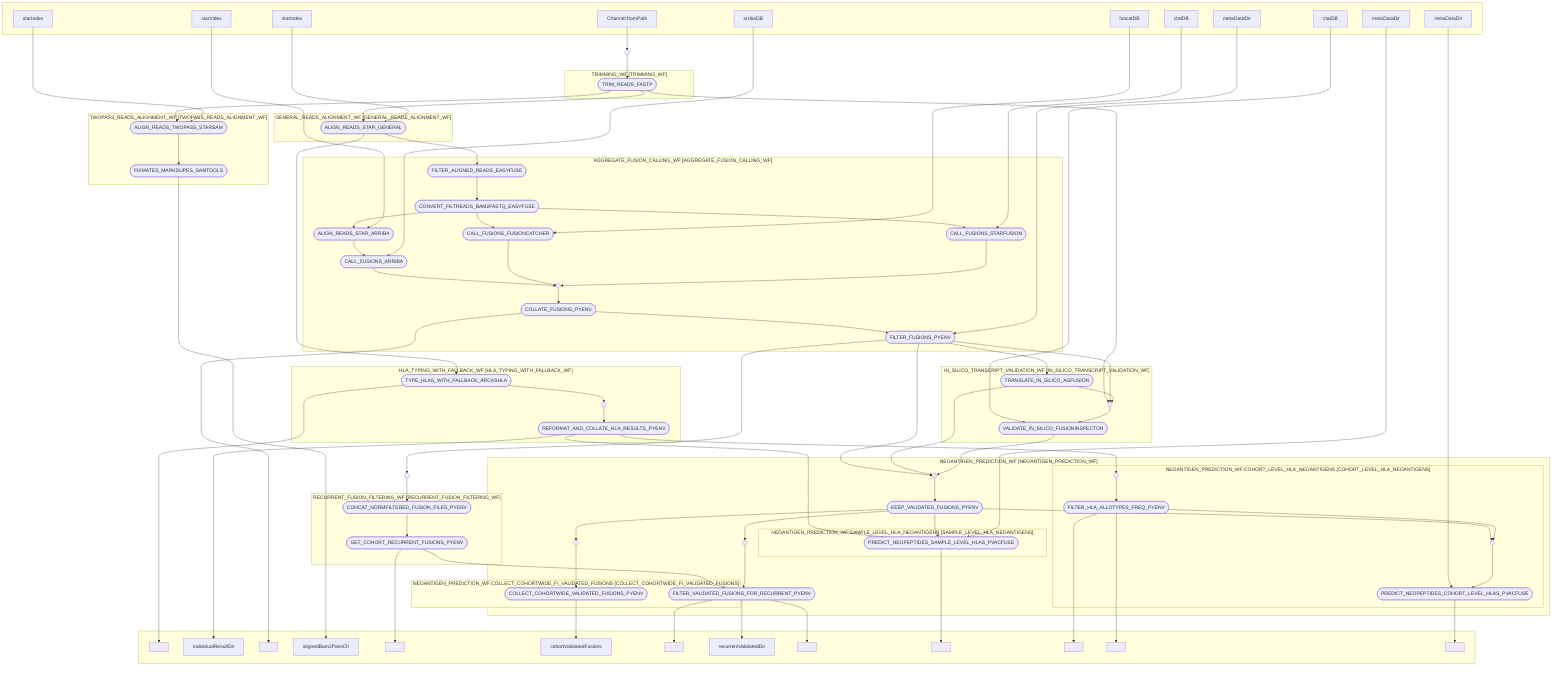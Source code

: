 flowchart TB
    subgraph " "
    v4["Channel.fromPath"]
    v16["starIndex"]
    v26["starIndex"]
    v28["arribaDB"]
    v30["fuscatDB"]
    v32["ctatDB"]
    v38["metaDataDir"]
    v40["starIndex"]
    v48["ctatDB"]
    v69["metaDataDir"]
    v80["metaDataDir"]
    end
    subgraph "TRIMMING_WF [TRIMMING_WF]"
    v15(["TRIM_READS_FASTP"])
    end
    subgraph "GENERAL_READS_ALIGNMENT_WF [GENERAL_READS_ALIGNMENT_WF]"
    v17(["ALIGN_READS_STAR_GENERAL"])
    end
    subgraph "HLA_TYPING_WITH_FALLBACK_WF [HLA_TYPING_WITH_FALLBACK_WF]"
    v18(["TYPE_HLAS_WITH_FALLBACK_ARCASHLA"])
    v22(["REFORMAT_AND_COLLATE_HLA_RESULTS_PYENV"])
    v20(( ))
    end
    subgraph " "
    v19[" "]
    v23["individualResultDir"]
    v37[" "]
    v43["alignedBam2PassCh"]
    v53[" "]
    v60["cohortValidatedFusions"]
    v64[" "]
    v65["recurrentValidatedDir"]
    v66[" "]
    v71[" "]
    v74[" "]
    v75[" "]
    v82[" "]
    end
    subgraph "AGGREGATE_FUSION_CALLING_WF [AGGREGATE_FUSION_CALLING_WF]"
    v24(["FILTER_ALIGNED_READS_EASYFUSE"])
    v25(["CONVERT_FILTREADS_BAM2FASTQ_EASYFUSE"])
    v27(["ALIGN_READS_STAR_ARRIBA"])
    v29(["CALL_FUSIONS_ARRIBA"])
    v31(["CALL_FUSIONS_FUSIONCATCHER"])
    v33(["CALL_FUSIONS_STARFUSION"])
    v36(["COLLATE_FUSIONS_PYENV"])
    v39(["FILTER_FUSIONS_PYENV"])
    v34(( ))
    end
    subgraph "TWOPASS_READS_ALIGNMENT_WF [TWOPASS_READS_ALIGNMENT_WF]"
    v41(["ALIGN_READS_TWOPASS_STARSAM"])
    v42(["FIXMATES_MARKDUPES_SAMTOOLS"])
    end
    subgraph "IN_SILICO_TRANSCRIPT_VALIDATION_WF [IN_SILICO_TRANSCRIPT_VALIDATION_WF]"
    v44(["TRANSLATE_IN_SILICO_AGFUSION"])
    v49(["VALIDATE_IN_SILICO_FUSIONINSPECTOR"])
    v45(( ))
    end
    subgraph "RECURRENT_FUSION_FILTERING_WF [RECURRENT_FUSION_FILTERING_WF]"
    v51(["CONCAT_NORMFILTERED_FUSION_FILES_PYENV"])
    v52(["GET_COHORT_RECURRENT_FUSIONS_PYENV"])
    end
    subgraph "NEOANTIGEN_PREDICTION_WF [NEOANTIGEN_PREDICTION_WF]"
    v57(["KEEP_VALIDATED_FUSIONS_PYENV"])
    subgraph "NEOANTIGEN_PREDICTION_WF:COLLECT_COHORTWIDE_FI_VALIDATED_FUSIONS [COLLECT_COHORTWIDE_FI_VALIDATED_FUSIONS]"
    v59(["COLLECT_COHORTWIDE_VALIDATED_FUSIONS_PYENV"])
    end
    v63(["FILTER_VALIDATED_FUSIONS_FOR_RECURRENT_PYENV"])
    subgraph "NEOANTIGEN_PREDICTION_WF:SAMPLE_LEVEL_HLA_NEOANTIGENS [SAMPLE_LEVEL_HLA_NEOANTIGENS]"
    v70(["PREDICT_NEOPEPTIDES_SAMPLE_LEVEL_HLAS_PVACFUSE"])
    end
    subgraph "NEOANTIGEN_PREDICTION_WF:COHORT_LEVEL_HLA_NEOANTIGENS [COHORT_LEVEL_HLA_NEOANTIGENS]"
    v73(["FILTER_HLA_ALLOTYPES_FREQ_PYENV"])
    v81(["PREDICT_NEOPEPTIDES_COHORT_LEVEL_HLAS_PVACFUSE"])
    v72(( ))
    v76(( ))
    end
    v54(( ))
    v58(( ))
    v61(( ))
    end
    v5(( ))
    v50(( ))
    v4 --> v5
    v5 --> v15
    v15 --> v17
    v15 --> v41
    v15 --> v45
    v16 --> v17
    v17 --> v18
    v17 --> v24
    v18 --> v19
    v18 --> v20
    v20 --> v22
    v22 --> v70
    v22 --> v23
    v22 --> v72
    v24 --> v25
    v25 --> v27
    v25 --> v31
    v25 --> v33
    v26 --> v27
    v27 --> v29
    v28 --> v29
    v29 --> v34
    v30 --> v31
    v31 --> v34
    v32 --> v33
    v33 --> v34
    v34 --> v36
    v36 --> v39
    v36 --> v37
    v38 --> v39
    v39 --> v44
    v39 --> v45
    v39 --> v50
    v39 --> v54
    v40 --> v41
    v41 --> v42
    v42 --> v43
    v44 --> v45
    v44 --> v54
    v48 --> v49
    v45 --> v49
    v49 --> v54
    v50 --> v51
    v51 --> v52
    v52 --> v63
    v52 --> v53
    v54 --> v57
    v57 --> v70
    v57 --> v58
    v57 --> v61
    v57 --> v76
    v58 --> v59
    v59 --> v60
    v61 --> v63
    v63 --> v66
    v63 --> v65
    v63 --> v64
    v69 --> v70
    v70 --> v71
    v72 --> v73
    v73 --> v75
    v73 --> v74
    v73 --> v76
    v80 --> v81
    v76 --> v81
    v81 --> v82